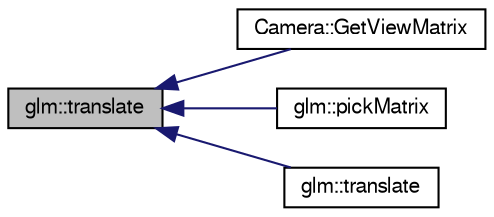 digraph G
{
  bgcolor="transparent";
  edge [fontname="FreeSans",fontsize=10,labelfontname="FreeSans",labelfontsize=10];
  node [fontname="FreeSans",fontsize=10,shape=record];
  rankdir=LR;
  Node1 [label="glm::translate",height=0.2,width=0.4,color="black", fillcolor="grey75", style="filled" fontcolor="black"];
  Node1 -> Node2 [dir=back,color="midnightblue",fontsize=10,style="solid"];
  Node2 [label="Camera::GetViewMatrix",height=0.2,width=0.4,color="black",URL="$class_camera.html#ffa333055635aed96518c4c66be9a70c",tooltip="Gets the view matrix."];
  Node1 -> Node3 [dir=back,color="midnightblue",fontsize=10,style="solid"];
  Node3 [label="glm::pickMatrix",height=0.2,width=0.4,color="black",URL="$group__gtc__matrix__transform.html#g42972db8a1c73829999a8454d11fa4a3"];
  Node1 -> Node4 [dir=back,color="midnightblue",fontsize=10,style="solid"];
  Node4 [label="glm::translate",height=0.2,width=0.4,color="black",URL="$group__gtx__transform.html#gc06efbcc43ab431cf6ae1ba0e6f03e86"];
}
